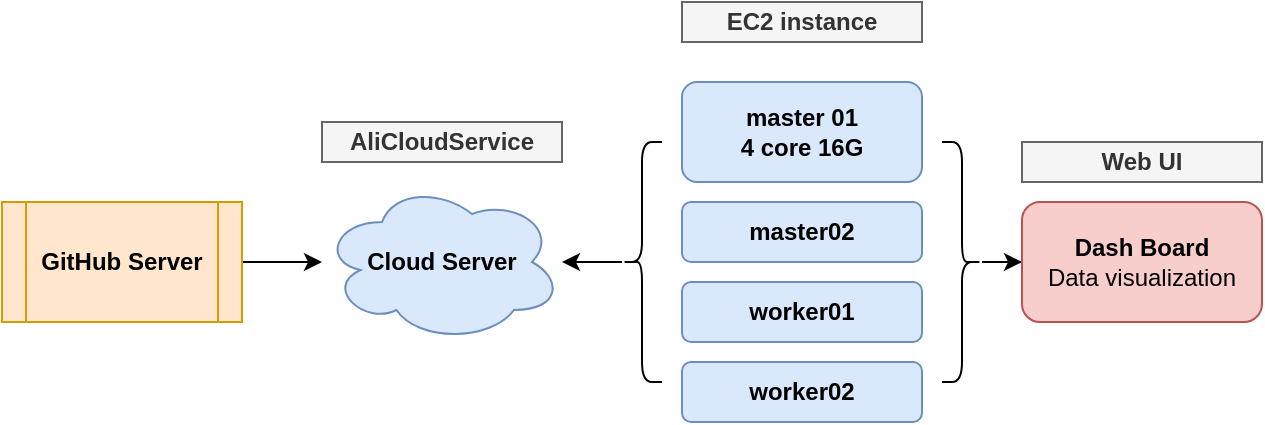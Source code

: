 <mxfile version="21.2.7" type="device">
  <diagram name="第 1 页" id="7hInAEDbDXn_J0C8JrgG">
    <mxGraphModel dx="664" dy="449" grid="1" gridSize="10" guides="1" tooltips="1" connect="1" arrows="1" fold="1" page="1" pageScale="1" pageWidth="827" pageHeight="1169" math="0" shadow="0">
      <root>
        <mxCell id="0" />
        <mxCell id="1" parent="0" />
        <mxCell id="pHqWewhzeeNGclgrhbdE-3" value="" style="edgeStyle=orthogonalEdgeStyle;rounded=0;orthogonalLoop=1;jettySize=auto;html=1;" edge="1" parent="1" source="pHqWewhzeeNGclgrhbdE-1" target="pHqWewhzeeNGclgrhbdE-2">
          <mxGeometry relative="1" as="geometry" />
        </mxCell>
        <mxCell id="pHqWewhzeeNGclgrhbdE-1" value="GitHub Server" style="shape=process;whiteSpace=wrap;html=1;backgroundOutline=1;fillColor=#ffe6cc;strokeColor=#d79b00;fontStyle=1" vertex="1" parent="1">
          <mxGeometry x="120" y="280" width="120" height="60" as="geometry" />
        </mxCell>
        <mxCell id="pHqWewhzeeNGclgrhbdE-2" value="Cloud Server" style="ellipse;shape=cloud;whiteSpace=wrap;html=1;fillColor=#dae8fc;strokeColor=#6c8ebf;fontStyle=1;" vertex="1" parent="1">
          <mxGeometry x="280" y="270" width="120" height="80" as="geometry" />
        </mxCell>
        <mxCell id="pHqWewhzeeNGclgrhbdE-14" value="" style="edgeStyle=orthogonalEdgeStyle;rounded=0;orthogonalLoop=1;jettySize=auto;html=1;" edge="1" parent="1" source="pHqWewhzeeNGclgrhbdE-13" target="pHqWewhzeeNGclgrhbdE-2">
          <mxGeometry relative="1" as="geometry" />
        </mxCell>
        <mxCell id="pHqWewhzeeNGclgrhbdE-13" value="" style="shape=curlyBracket;whiteSpace=wrap;html=1;rounded=1;labelPosition=left;verticalLabelPosition=middle;align=right;verticalAlign=middle;" vertex="1" parent="1">
          <mxGeometry x="430" y="250" width="20" height="120" as="geometry" />
        </mxCell>
        <mxCell id="pHqWewhzeeNGclgrhbdE-27" value="&lt;b&gt;master02&lt;/b&gt;" style="rounded=1;whiteSpace=wrap;html=1;align=center;fillColor=#dae8fc;strokeColor=#6c8ebf;" vertex="1" parent="1">
          <mxGeometry x="460" y="280" width="120" height="30" as="geometry" />
        </mxCell>
        <mxCell id="pHqWewhzeeNGclgrhbdE-29" value="&lt;b&gt;master 01&lt;br&gt;4 core 16G&lt;/b&gt;" style="rounded=1;whiteSpace=wrap;html=1;align=center;fillColor=#dae8fc;strokeColor=#6c8ebf;" vertex="1" parent="1">
          <mxGeometry x="460" y="220" width="120" height="50" as="geometry" />
        </mxCell>
        <mxCell id="pHqWewhzeeNGclgrhbdE-35" value="&lt;b&gt;worker01&lt;/b&gt;" style="rounded=1;whiteSpace=wrap;html=1;align=center;fillColor=#dae8fc;strokeColor=#6c8ebf;" vertex="1" parent="1">
          <mxGeometry x="460" y="320" width="120" height="30" as="geometry" />
        </mxCell>
        <mxCell id="pHqWewhzeeNGclgrhbdE-36" value="&lt;b&gt;worker02&lt;/b&gt;" style="rounded=1;whiteSpace=wrap;html=1;align=center;fillColor=#dae8fc;strokeColor=#6c8ebf;" vertex="1" parent="1">
          <mxGeometry x="460" y="360" width="120" height="30" as="geometry" />
        </mxCell>
        <mxCell id="pHqWewhzeeNGclgrhbdE-39" value="&lt;b&gt;AliCloudService&lt;/b&gt;" style="rounded=0;whiteSpace=wrap;html=1;fillColor=#f5f5f5;fontColor=#333333;strokeColor=#666666;" vertex="1" parent="1">
          <mxGeometry x="280" y="240" width="120" height="20" as="geometry" />
        </mxCell>
        <mxCell id="pHqWewhzeeNGclgrhbdE-40" value="&lt;b&gt;EC2 instance&lt;/b&gt;" style="rounded=0;whiteSpace=wrap;html=1;fillColor=#f5f5f5;fontColor=#333333;strokeColor=#666666;" vertex="1" parent="1">
          <mxGeometry x="460" y="180" width="120" height="20" as="geometry" />
        </mxCell>
        <mxCell id="pHqWewhzeeNGclgrhbdE-50" value="" style="edgeStyle=orthogonalEdgeStyle;rounded=0;orthogonalLoop=1;jettySize=auto;html=1;" edge="1" parent="1" source="pHqWewhzeeNGclgrhbdE-42" target="pHqWewhzeeNGclgrhbdE-49">
          <mxGeometry relative="1" as="geometry" />
        </mxCell>
        <mxCell id="pHqWewhzeeNGclgrhbdE-42" value="" style="shape=curlyBracket;whiteSpace=wrap;html=1;rounded=1;labelPosition=left;verticalLabelPosition=middle;align=right;verticalAlign=middle;direction=west;" vertex="1" parent="1">
          <mxGeometry x="590" y="250" width="20" height="120" as="geometry" />
        </mxCell>
        <mxCell id="pHqWewhzeeNGclgrhbdE-49" value="&lt;div style=&quot;&quot;&gt;&lt;span style=&quot;background-color: initial;&quot;&gt;&lt;b&gt;Dash Board&lt;/b&gt;&lt;/span&gt;&lt;/div&gt;&lt;div style=&quot;&quot;&gt;&lt;span style=&quot;background-color: initial;&quot;&gt;Data visualization&lt;/span&gt;&lt;/div&gt;" style="whiteSpace=wrap;html=1;align=center;rounded=1;fillColor=#f8cecc;strokeColor=#b85450;" vertex="1" parent="1">
          <mxGeometry x="630" y="280" width="120" height="60" as="geometry" />
        </mxCell>
        <mxCell id="pHqWewhzeeNGclgrhbdE-51" value="&lt;b&gt;Web UI&lt;/b&gt;" style="rounded=0;whiteSpace=wrap;html=1;fillColor=#f5f5f5;fontColor=#333333;strokeColor=#666666;" vertex="1" parent="1">
          <mxGeometry x="630" y="250" width="120" height="20" as="geometry" />
        </mxCell>
      </root>
    </mxGraphModel>
  </diagram>
</mxfile>
